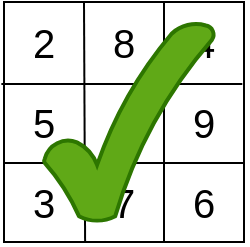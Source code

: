 <mxfile version="14.1.1" type="device"><diagram id="TCeYfvI5C5y6b4zSoUu4" name="Page-1"><mxGraphModel dx="569" dy="286" grid="1" gridSize="10" guides="1" tooltips="1" connect="1" arrows="1" fold="1" page="1" pageScale="1" pageWidth="850" pageHeight="1100" math="0" shadow="0"><root><mxCell id="0"/><mxCell id="1" parent="0"/><mxCell id="FPjls4K2zIv9jXa8cOj5-1" value="" style="whiteSpace=wrap;html=1;aspect=fixed;" vertex="1" parent="1"><mxGeometry x="320" y="240" width="120" height="120" as="geometry"/></mxCell><mxCell id="FPjls4K2zIv9jXa8cOj5-6" value="" style="endArrow=none;dashed=1;html=1;" edge="1" parent="1" target="FPjls4K2zIv9jXa8cOj5-1"><mxGeometry width="50" height="50" relative="1" as="geometry"><mxPoint x="330" y="360" as="sourcePoint"/><mxPoint x="380" y="310" as="targetPoint"/></mxGeometry></mxCell><mxCell id="FPjls4K2zIv9jXa8cOj5-7" value="" style="endArrow=none;html=1;" edge="1" parent="1"><mxGeometry width="50" height="50" relative="1" as="geometry"><mxPoint x="400" y="360" as="sourcePoint"/><mxPoint x="400" y="240" as="targetPoint"/><Array as="points"><mxPoint x="400" y="350"/></Array></mxGeometry></mxCell><mxCell id="FPjls4K2zIv9jXa8cOj5-8" value="" style="endArrow=none;html=1;exitX=0.338;exitY=0.997;exitDx=0;exitDy=0;exitPerimeter=0;" edge="1" parent="1" source="FPjls4K2zIv9jXa8cOj5-1"><mxGeometry width="50" height="50" relative="1" as="geometry"><mxPoint x="310" y="290" as="sourcePoint"/><mxPoint x="360" y="240" as="targetPoint"/></mxGeometry></mxCell><mxCell id="FPjls4K2zIv9jXa8cOj5-9" value="" style="endArrow=none;html=1;exitX=0.993;exitY=0.342;exitDx=0;exitDy=0;exitPerimeter=0;entryX=-0.011;entryY=0.342;entryDx=0;entryDy=0;entryPerimeter=0;" edge="1" parent="1" source="FPjls4K2zIv9jXa8cOj5-1" target="FPjls4K2zIv9jXa8cOj5-1"><mxGeometry width="50" height="50" relative="1" as="geometry"><mxPoint x="400" y="310" as="sourcePoint"/><mxPoint x="450" y="260" as="targetPoint"/></mxGeometry></mxCell><mxCell id="FPjls4K2zIv9jXa8cOj5-10" value="" style="endArrow=none;html=1;exitX=0.003;exitY=0.671;exitDx=0;exitDy=0;exitPerimeter=0;entryX=0.999;entryY=0.671;entryDx=0;entryDy=0;entryPerimeter=0;" edge="1" parent="1" source="FPjls4K2zIv9jXa8cOj5-1" target="FPjls4K2zIv9jXa8cOj5-1"><mxGeometry width="50" height="50" relative="1" as="geometry"><mxPoint x="400" y="310" as="sourcePoint"/><mxPoint x="450" y="260" as="targetPoint"/></mxGeometry></mxCell><mxCell id="FPjls4K2zIv9jXa8cOj5-11" value="1" style="text;html=1;strokeColor=none;fillColor=none;align=center;verticalAlign=middle;whiteSpace=wrap;rounded=0;fontSize=20;" vertex="1" parent="1"><mxGeometry x="360" y="290" width="40" height="20" as="geometry"/></mxCell><mxCell id="FPjls4K2zIv9jXa8cOj5-12" value="2" style="text;html=1;strokeColor=none;fillColor=none;align=center;verticalAlign=middle;whiteSpace=wrap;rounded=0;fontSize=20;" vertex="1" parent="1"><mxGeometry x="320" y="250" width="40" height="20" as="geometry"/></mxCell><mxCell id="FPjls4K2zIv9jXa8cOj5-13" value="3" style="text;html=1;strokeColor=none;fillColor=none;align=center;verticalAlign=middle;whiteSpace=wrap;rounded=0;fontSize=20;" vertex="1" parent="1"><mxGeometry x="320" y="330" width="40" height="20" as="geometry"/></mxCell><mxCell id="FPjls4K2zIv9jXa8cOj5-14" value="4" style="text;html=1;strokeColor=none;fillColor=none;align=center;verticalAlign=middle;whiteSpace=wrap;rounded=0;fontSize=20;" vertex="1" parent="1"><mxGeometry x="400" y="250" width="40" height="20" as="geometry"/></mxCell><mxCell id="FPjls4K2zIv9jXa8cOj5-15" value="5" style="text;html=1;strokeColor=none;fillColor=none;align=center;verticalAlign=middle;whiteSpace=wrap;rounded=0;fontSize=20;" vertex="1" parent="1"><mxGeometry x="320" y="290" width="40" height="20" as="geometry"/></mxCell><mxCell id="FPjls4K2zIv9jXa8cOj5-16" value="6" style="text;html=1;strokeColor=none;fillColor=none;align=center;verticalAlign=middle;whiteSpace=wrap;rounded=0;fontSize=20;" vertex="1" parent="1"><mxGeometry x="400" y="330" width="40" height="20" as="geometry"/></mxCell><mxCell id="FPjls4K2zIv9jXa8cOj5-17" value="8" style="text;html=1;strokeColor=none;fillColor=none;align=center;verticalAlign=middle;whiteSpace=wrap;rounded=0;fontSize=20;" vertex="1" parent="1"><mxGeometry x="360" y="250" width="40" height="20" as="geometry"/></mxCell><mxCell id="FPjls4K2zIv9jXa8cOj5-18" value="7" style="text;html=1;strokeColor=none;fillColor=none;align=center;verticalAlign=middle;whiteSpace=wrap;rounded=0;fontSize=20;" vertex="1" parent="1"><mxGeometry x="360" y="330" width="40" height="20" as="geometry"/></mxCell><mxCell id="FPjls4K2zIv9jXa8cOj5-19" value="9" style="text;html=1;strokeColor=none;fillColor=none;align=center;verticalAlign=middle;whiteSpace=wrap;rounded=0;strokeWidth=2;fontSize=20;" vertex="1" parent="1"><mxGeometry x="400" y="290" width="40" height="20" as="geometry"/></mxCell><mxCell id="FPjls4K2zIv9jXa8cOj5-20" value="" style="verticalLabelPosition=bottom;verticalAlign=top;html=1;shape=mxgraph.basic.tick;strokeWidth=2;fontSize=20;fillColor=#60a917;strokeColor=#2D7600;fontColor=#ffffff;" vertex="1" parent="1"><mxGeometry x="340" y="250" width="85" height="100" as="geometry"/></mxCell></root></mxGraphModel></diagram></mxfile>